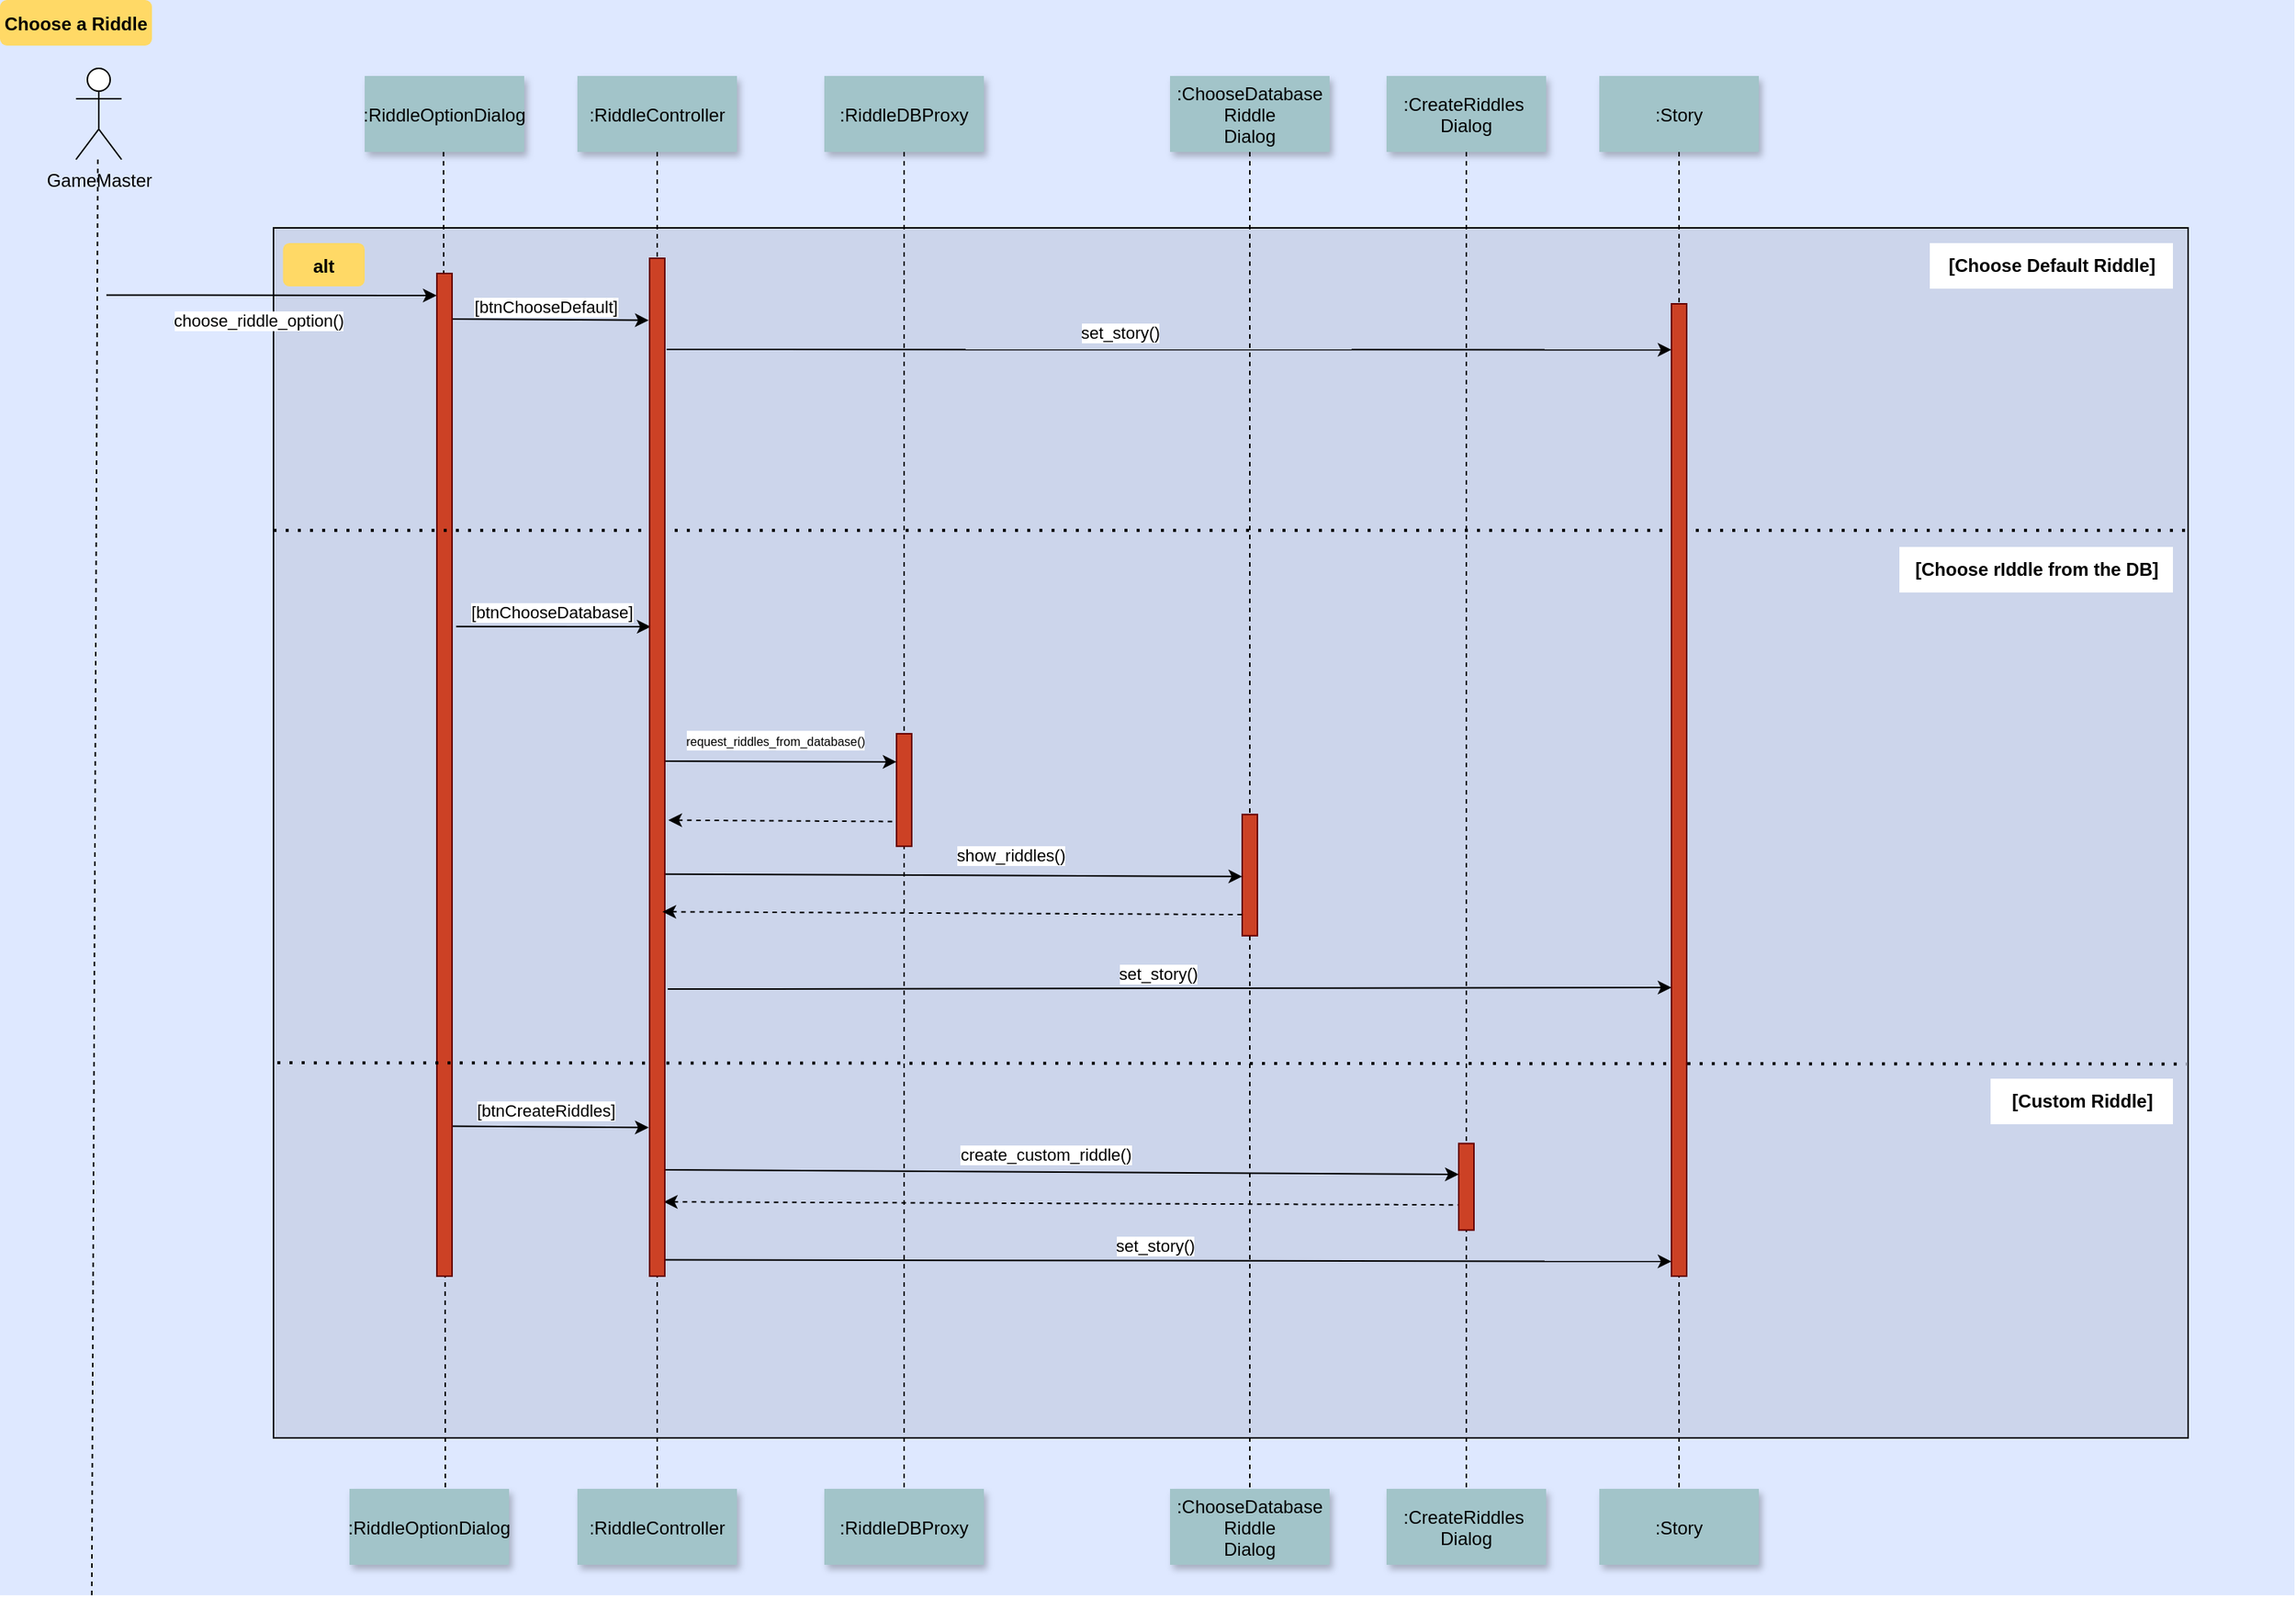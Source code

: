<mxfile version="27.0.1">
  <diagram name="Σελίδα-1" id="qIHZ1D8KuirQCYNScGXu">
    <mxGraphModel dx="512" dy="1779" grid="0" gridSize="10" guides="1" tooltips="1" connect="1" arrows="1" fold="1" page="0" pageScale="1" pageWidth="827" pageHeight="1169" math="0" shadow="0">
      <root>
        <mxCell id="0" />
        <mxCell id="1" parent="0" />
        <mxCell id="wILFVguwLSgpre8tk-Ho-1" value="" style="fillColor=#DEE8FF;strokeColor=none" vertex="1" parent="1">
          <mxGeometry x="50" y="-1140" width="1510" height="1050" as="geometry" />
        </mxCell>
        <mxCell id="wILFVguwLSgpre8tk-Ho-2" value="" style="fillColor=#CCD5EB" vertex="1" parent="1">
          <mxGeometry x="230" y="-990" width="1260" height="796.45" as="geometry" />
        </mxCell>
        <mxCell id="wILFVguwLSgpre8tk-Ho-3" value="GameMaster" style="shape=umlActor;verticalLabelPosition=bottom;verticalAlign=top;html=1;" vertex="1" parent="1">
          <mxGeometry x="100" y="-1095" width="30" height="60" as="geometry" />
        </mxCell>
        <mxCell id="wILFVguwLSgpre8tk-Ho-4" value=":RiddleOptionDialog" style="shadow=1;fillColor=#A2C4C9;strokeColor=none" vertex="1" parent="1">
          <mxGeometry x="290" y="-1090" width="105" height="50" as="geometry" />
        </mxCell>
        <mxCell id="wILFVguwLSgpre8tk-Ho-5" value="" style="edgeStyle=none;verticalLabelPosition=top;verticalAlign=bottom;entryX=-0.012;entryY=0.022;entryDx=0;entryDy=0;entryPerimeter=0;exitX=1.196;exitY=0.072;exitDx=0;exitDy=0;exitPerimeter=0;" edge="1" parent="1" target="wILFVguwLSgpre8tk-Ho-43">
          <mxGeometry x="220" y="92" width="100" height="100" as="geometry">
            <mxPoint x="120.0" y="-945.8" as="sourcePoint" />
            <mxPoint x="332.15" y="-945.8" as="targetPoint" />
          </mxGeometry>
        </mxCell>
        <mxCell id="wILFVguwLSgpre8tk-Ho-6" value="choose_riddle_option()" style="edgeLabel;html=1;align=center;verticalAlign=middle;resizable=0;points=[];" connectable="0" vertex="1" parent="wILFVguwLSgpre8tk-Ho-5">
          <mxGeometry relative="1" as="geometry">
            <mxPoint x="-9" y="16" as="offset" />
          </mxGeometry>
        </mxCell>
        <mxCell id="wILFVguwLSgpre8tk-Ho-7" value="" style="edgeStyle=none;endArrow=none;dashed=1;entryX=0.601;entryY=0.008;entryDx=0;entryDy=0;entryPerimeter=0;" edge="1" parent="1" target="wILFVguwLSgpre8tk-Ho-59">
          <mxGeometry x="614.488" y="175.0" width="100" height="100" as="geometry">
            <mxPoint x="341.88" y="-1040" as="sourcePoint" />
            <mxPoint x="342" y="-1000" as="targetPoint" />
          </mxGeometry>
        </mxCell>
        <mxCell id="wILFVguwLSgpre8tk-Ho-8" value=":RiddleController" style="shadow=1;fillColor=#A2C4C9;strokeColor=none" vertex="1" parent="1">
          <mxGeometry x="430" y="-1090" width="105" height="50" as="geometry" />
        </mxCell>
        <mxCell id="wILFVguwLSgpre8tk-Ho-9" value="" style="edgeStyle=none;verticalLabelPosition=top;verticalAlign=bottom;exitX=0.975;exitY=0.08;exitDx=0;exitDy=0;exitPerimeter=0;entryX=-0.058;entryY=0.046;entryDx=0;entryDy=0;entryPerimeter=0;" edge="1" parent="1">
          <mxGeometry x="220" y="92" width="100" height="100" as="geometry">
            <mxPoint x="347.5" y="-930" as="sourcePoint" />
            <mxPoint x="476.92" y="-929.18" as="targetPoint" />
          </mxGeometry>
        </mxCell>
        <mxCell id="wILFVguwLSgpre8tk-Ho-10" value="[btnChooseDefault]" style="edgeLabel;html=1;align=center;verticalAlign=middle;resizable=0;points=[];" connectable="0" vertex="1" parent="wILFVguwLSgpre8tk-Ho-9">
          <mxGeometry relative="1" as="geometry">
            <mxPoint x="-3" y="-9" as="offset" />
          </mxGeometry>
        </mxCell>
        <mxCell id="wILFVguwLSgpre8tk-Ho-11" value="Choose a Riddle" style="rounded=1;fontStyle=1;fillColor=#FFD966;strokeColor=none" vertex="1" parent="1">
          <mxGeometry x="50" y="-1140" width="100" height="30" as="geometry" />
        </mxCell>
        <mxCell id="wILFVguwLSgpre8tk-Ho-12" value=":ChooseDatabase&#xa;Riddle&#xa;Dialog" style="shadow=1;fillColor=#A2C4C9;strokeColor=none" vertex="1" parent="1">
          <mxGeometry x="820" y="-1090" width="105" height="50" as="geometry" />
        </mxCell>
        <mxCell id="wILFVguwLSgpre8tk-Ho-13" value="" style="edgeStyle=none;endArrow=none;dashed=1;entryX=0.5;entryY=0;entryDx=0;entryDy=0;exitX=0.5;exitY=1;exitDx=0;exitDy=0;" edge="1" parent="1" source="wILFVguwLSgpre8tk-Ho-12" target="wILFVguwLSgpre8tk-Ho-54">
          <mxGeometry x="614.488" y="195" width="100" height="100" as="geometry">
            <mxPoint x="690" y="-1010" as="sourcePoint" />
            <mxPoint x="690.28" y="-940" as="targetPoint" />
          </mxGeometry>
        </mxCell>
        <mxCell id="wILFVguwLSgpre8tk-Ho-14" value=":CreateRiddles &#xa;Dialog" style="shadow=1;fillColor=#A2C4C9;strokeColor=none" vertex="1" parent="1">
          <mxGeometry x="962.5" y="-1090" width="105" height="50" as="geometry" />
        </mxCell>
        <mxCell id="wILFVguwLSgpre8tk-Ho-15" value=":RiddleDBProxy" style="shadow=1;fillColor=#A2C4C9;strokeColor=none" vertex="1" parent="1">
          <mxGeometry x="592.5" y="-1090" width="105" height="50" as="geometry" />
        </mxCell>
        <mxCell id="wILFVguwLSgpre8tk-Ho-16" value=":Story" style="shadow=1;fillColor=#A2C4C9;strokeColor=none" vertex="1" parent="1">
          <mxGeometry x="1102.5" y="-1090" width="105" height="50" as="geometry" />
        </mxCell>
        <mxCell id="wILFVguwLSgpre8tk-Ho-17" value="" style="edgeStyle=none;endArrow=none;dashed=1;exitX=0.5;exitY=1;exitDx=0;exitDy=0;entryX=0.5;entryY=0;entryDx=0;entryDy=0;" edge="1" parent="1" source="wILFVguwLSgpre8tk-Ho-15" target="wILFVguwLSgpre8tk-Ho-55">
          <mxGeometry x="624.488" y="195" width="100" height="100" as="geometry">
            <mxPoint x="643" y="-1040" as="sourcePoint" />
            <mxPoint x="645" y="-660" as="targetPoint" />
          </mxGeometry>
        </mxCell>
        <mxCell id="wILFVguwLSgpre8tk-Ho-18" value="" style="edgeStyle=none;endArrow=none;dashed=1;exitX=0.5;exitY=1;exitDx=0;exitDy=0;" edge="1" parent="1" source="wILFVguwLSgpre8tk-Ho-49">
          <mxGeometry x="284.488" y="1095" width="100" height="100" as="geometry">
            <mxPoint x="1025" y="-1030" as="sourcePoint" />
            <mxPoint x="1155" y="-120" as="targetPoint" />
          </mxGeometry>
        </mxCell>
        <mxCell id="wILFVguwLSgpre8tk-Ho-19" value="" style="edgeStyle=none;verticalLabelPosition=top;verticalAlign=bottom;exitX=1.03;exitY=0.075;exitDx=0;exitDy=0;exitPerimeter=0;entryX=-0.095;entryY=0.032;entryDx=0;entryDy=0;entryPerimeter=0;" edge="1" parent="1">
          <mxGeometry x="220" y="112" width="100" height="100" as="geometry">
            <mxPoint x="488.75" y="-910" as="sourcePoint" />
            <mxPoint x="1150.0" y="-909.77" as="targetPoint" />
          </mxGeometry>
        </mxCell>
        <mxCell id="wILFVguwLSgpre8tk-Ho-20" value="set_story()" style="edgeLabel;html=1;align=center;verticalAlign=middle;resizable=0;points=[];" connectable="0" vertex="1" parent="wILFVguwLSgpre8tk-Ho-19">
          <mxGeometry relative="1" as="geometry">
            <mxPoint x="-32" y="-11" as="offset" />
          </mxGeometry>
        </mxCell>
        <mxCell id="wILFVguwLSgpre8tk-Ho-21" value="alt" style="rounded=1;fontStyle=1;fillColor=#FFD966;strokeColor=none" vertex="1" parent="1">
          <mxGeometry x="236.25" y="-979.996" width="53.75" height="28.495" as="geometry" />
        </mxCell>
        <mxCell id="wILFVguwLSgpre8tk-Ho-22" value="&lt;b&gt;[Choose Default Riddle]&lt;/b&gt;" style="text;html=1;align=center;verticalAlign=middle;resizable=0;points=[];autosize=1;strokeColor=none;fillColor=#FFFFFF;" vertex="1" parent="1">
          <mxGeometry x="1320" y="-979.994" width="160" height="30" as="geometry" />
        </mxCell>
        <mxCell id="wILFVguwLSgpre8tk-Ho-23" value="&lt;b&gt;[Choose rIddle from the DB]&lt;/b&gt;" style="text;html=1;align=center;verticalAlign=middle;resizable=0;points=[];autosize=1;strokeColor=none;fillColor=#FFFFFF;" vertex="1" parent="1">
          <mxGeometry x="1300" y="-779.998" width="180" height="30" as="geometry" />
        </mxCell>
        <mxCell id="wILFVguwLSgpre8tk-Ho-24" value="&lt;b&gt;[Custom Riddle]&lt;/b&gt;" style="text;html=1;align=center;verticalAlign=middle;resizable=0;points=[];autosize=1;strokeColor=none;fillColor=#FFFFFF;" vertex="1" parent="1">
          <mxGeometry x="1360" y="-429.998" width="120" height="30" as="geometry" />
        </mxCell>
        <mxCell id="wILFVguwLSgpre8tk-Ho-25" value="" style="fillColor=#CC4125;strokeColor=#660000" vertex="1" parent="1">
          <mxGeometry x="867.5" y="-603.871" width="10" height="79.785" as="geometry" />
        </mxCell>
        <mxCell id="wILFVguwLSgpre8tk-Ho-26" value="" style="edgeStyle=none;endArrow=none;dashed=1;exitX=0.5;exitY=1;exitDx=0;exitDy=0;" edge="1" parent="1" source="wILFVguwLSgpre8tk-Ho-51">
          <mxGeometry x="624.488" y="348.065" width="100" height="113.978" as="geometry">
            <mxPoint x="810" y="-1048.387" as="sourcePoint" />
            <mxPoint x="1015" y="-110" as="targetPoint" />
          </mxGeometry>
        </mxCell>
        <mxCell id="wILFVguwLSgpre8tk-Ho-27" value="" style="fillColor=#CC4125;strokeColor=#660000" vertex="1" parent="1">
          <mxGeometry x="640" y="-657.041" width="10" height="74.086" as="geometry" />
        </mxCell>
        <mxCell id="wILFVguwLSgpre8tk-Ho-28" value="" style="edgeStyle=none;verticalLabelPosition=top;verticalAlign=bottom;endArrow=none;startArrow=classic;dashed=1;entryX=0.079;entryY=0.628;entryDx=0;entryDy=0;entryPerimeter=0;exitX=0.939;exitY=0.927;exitDx=0;exitDy=0;exitPerimeter=0;" edge="1" parent="1" source="wILFVguwLSgpre8tk-Ho-58">
          <mxGeometry x="220" y="172.259" width="100" height="100" as="geometry">
            <mxPoint x="475.11" y="-350.0" as="sourcePoint" />
            <mxPoint x="1010" y="-346.9" as="targetPoint" />
          </mxGeometry>
        </mxCell>
        <mxCell id="wILFVguwLSgpre8tk-Ho-29" value="" style="edgeStyle=none;verticalLabelPosition=top;verticalAlign=bottom;endArrow=none;startArrow=classic;dashed=1;exitX=1.232;exitY=0.552;exitDx=0;exitDy=0;exitPerimeter=0;entryX=-0.076;entryY=0.78;entryDx=0;entryDy=0;entryPerimeter=0;" edge="1" parent="1" source="wILFVguwLSgpre8tk-Ho-58" target="wILFVguwLSgpre8tk-Ho-27">
          <mxGeometry x="-120" y="1072.259" width="100" height="100" as="geometry">
            <mxPoint x="472" y="-603.87" as="sourcePoint" />
            <mxPoint x="778" y="-603.87" as="targetPoint" />
          </mxGeometry>
        </mxCell>
        <mxCell id="wILFVguwLSgpre8tk-Ho-30" value="" style="edgeStyle=none;verticalLabelPosition=top;verticalAlign=bottom;exitX=1.005;exitY=0.605;exitDx=0;exitDy=0;exitPerimeter=0;labelBackgroundColor=#DAE8FC;" edge="1" parent="1" source="wILFVguwLSgpre8tk-Ho-58">
          <mxGeometry x="210" y="112" width="100" height="100" as="geometry">
            <mxPoint x="471.61" y="-564.9" as="sourcePoint" />
            <mxPoint x="867.5" y="-563.05" as="targetPoint" />
          </mxGeometry>
        </mxCell>
        <mxCell id="wILFVguwLSgpre8tk-Ho-31" value="show_riddles()" style="edgeLabel;html=1;align=center;verticalAlign=middle;resizable=0;points=[];" connectable="0" vertex="1" parent="wILFVguwLSgpre8tk-Ho-30">
          <mxGeometry relative="1" as="geometry">
            <mxPoint x="37" y="-13" as="offset" />
          </mxGeometry>
        </mxCell>
        <mxCell id="wILFVguwLSgpre8tk-Ho-32" value="" style="edgeStyle=none;verticalLabelPosition=top;verticalAlign=bottom;exitX=0.936;exitY=0.494;exitDx=0;exitDy=0;exitPerimeter=0;entryX=0;entryY=0.25;entryDx=0;entryDy=0;" edge="1" parent="1" source="wILFVguwLSgpre8tk-Ho-58" target="wILFVguwLSgpre8tk-Ho-27">
          <mxGeometry x="210" y="112" width="100" height="100" as="geometry">
            <mxPoint x="475.09" y="-634.22" as="sourcePoint" />
            <mxPoint x="640" y="-635.771" as="targetPoint" />
          </mxGeometry>
        </mxCell>
        <mxCell id="wILFVguwLSgpre8tk-Ho-33" value="&lt;font style=&quot;font-size: 8px;&quot;&gt;request_riddles_from_database()&lt;/font&gt;" style="edgeLabel;html=1;align=center;verticalAlign=middle;resizable=0;points=[];rotation=0;" connectable="0" vertex="1" parent="wILFVguwLSgpre8tk-Ho-32">
          <mxGeometry relative="1" as="geometry">
            <mxPoint x="-4" y="-14" as="offset" />
          </mxGeometry>
        </mxCell>
        <mxCell id="wILFVguwLSgpre8tk-Ho-34" value="" style="edgeStyle=none;verticalLabelPosition=top;verticalAlign=bottom;exitX=1.27;exitY=0.352;exitDx=0;exitDy=0;exitPerimeter=0;entryX=0.07;entryY=0.362;entryDx=0;entryDy=0;entryPerimeter=0;" edge="1" parent="1" source="wILFVguwLSgpre8tk-Ho-43" target="wILFVguwLSgpre8tk-Ho-58">
          <mxGeometry x="210" y="112" width="100" height="100" as="geometry">
            <mxPoint x="350" y="-729.85" as="sourcePoint" />
            <mxPoint x="473.46" y="-730" as="targetPoint" />
          </mxGeometry>
        </mxCell>
        <mxCell id="wILFVguwLSgpre8tk-Ho-35" value="[btnChooseDatabase]" style="edgeLabel;html=1;align=center;verticalAlign=middle;resizable=0;points=[];" connectable="0" vertex="1" parent="wILFVguwLSgpre8tk-Ho-34">
          <mxGeometry relative="1" as="geometry">
            <mxPoint x="-1" y="-10" as="offset" />
          </mxGeometry>
        </mxCell>
        <mxCell id="wILFVguwLSgpre8tk-Ho-36" value="" style="edgeStyle=none;verticalLabelPosition=top;verticalAlign=bottom;exitX=0.895;exitY=0.765;exitDx=0;exitDy=0;exitPerimeter=0;entryX=-0.058;entryY=0.854;entryDx=0;entryDy=0;entryPerimeter=0;" edge="1" parent="1" target="wILFVguwLSgpre8tk-Ho-58">
          <mxGeometry x="60" y="101" width="100" height="100" as="geometry">
            <mxPoint x="343.75" y="-398.71" as="sourcePoint" />
            <mxPoint x="468" y="-399" as="targetPoint" />
          </mxGeometry>
        </mxCell>
        <mxCell id="wILFVguwLSgpre8tk-Ho-37" value="[btnCreateRiddles]" style="edgeLabel;html=1;align=center;verticalAlign=middle;resizable=0;points=[];" connectable="0" vertex="1" parent="wILFVguwLSgpre8tk-Ho-36">
          <mxGeometry relative="1" as="geometry">
            <mxPoint x="-1" y="-11" as="offset" />
          </mxGeometry>
        </mxCell>
        <mxCell id="wILFVguwLSgpre8tk-Ho-38" value="" style="edgeStyle=none;verticalLabelPosition=top;verticalAlign=bottom;entryX=0.237;entryY=0.022;entryDx=0;entryDy=0;entryPerimeter=0;exitX=1.194;exitY=0.718;exitDx=0;exitDy=0;exitPerimeter=0;" edge="1" parent="1" source="wILFVguwLSgpre8tk-Ho-58">
          <mxGeometry x="220" y="112" width="100" height="100" as="geometry">
            <mxPoint x="490" y="-490" as="sourcePoint" />
            <mxPoint x="1150" y="-490" as="targetPoint" />
          </mxGeometry>
        </mxCell>
        <mxCell id="wILFVguwLSgpre8tk-Ho-39" value="set_story()" style="edgeLabel;html=1;align=center;verticalAlign=middle;resizable=0;points=[];" connectable="0" vertex="1" parent="wILFVguwLSgpre8tk-Ho-38">
          <mxGeometry relative="1" as="geometry">
            <mxPoint x="-8" y="-10" as="offset" />
          </mxGeometry>
        </mxCell>
        <mxCell id="wILFVguwLSgpre8tk-Ho-40" value="" style="edgeStyle=none;verticalLabelPosition=top;verticalAlign=bottom;exitX=1.021;exitY=0.984;exitDx=0;exitDy=0;exitPerimeter=0;" edge="1" parent="1" source="wILFVguwLSgpre8tk-Ho-58">
          <mxGeometry x="220" y="112" width="100" height="100" as="geometry">
            <mxPoint x="473" y="-310" as="sourcePoint" />
            <mxPoint x="1150" y="-309.68" as="targetPoint" />
          </mxGeometry>
        </mxCell>
        <mxCell id="wILFVguwLSgpre8tk-Ho-41" value="set_story()" style="edgeLabel;html=1;align=center;verticalAlign=middle;resizable=0;points=[];" connectable="0" vertex="1" parent="wILFVguwLSgpre8tk-Ho-40">
          <mxGeometry relative="1" as="geometry">
            <mxPoint x="-9" y="-10" as="offset" />
          </mxGeometry>
        </mxCell>
        <mxCell id="wILFVguwLSgpre8tk-Ho-42" value="" style="edgeStyle=none;endArrow=none;dashed=1;entryX=0.04;entryY=1;entryDx=0;entryDy=0;entryPerimeter=0;" edge="1" parent="1" target="wILFVguwLSgpre8tk-Ho-1">
          <mxGeometry x="614.488" y="175.0" width="100" height="100" as="geometry">
            <mxPoint x="114.38" y="-1035" as="sourcePoint" />
            <mxPoint x="114.66" y="-965" as="targetPoint" />
          </mxGeometry>
        </mxCell>
        <mxCell id="wILFVguwLSgpre8tk-Ho-43" value="" style="fillColor=#CC4125;strokeColor=#660000" vertex="1" parent="1">
          <mxGeometry x="337.5" y="-960" width="10" height="660" as="geometry" />
        </mxCell>
        <mxCell id="wILFVguwLSgpre8tk-Ho-44" value="" style="edgeStyle=none;verticalLabelPosition=top;verticalAlign=bottom;exitX=1.005;exitY=0.605;exitDx=0;exitDy=0;exitPerimeter=0;labelBackgroundColor=#DAE8FC;entryX=0;entryY=0.357;entryDx=0;entryDy=0;entryPerimeter=0;" edge="1" parent="1" target="wILFVguwLSgpre8tk-Ho-53">
          <mxGeometry x="210" y="112" width="100" height="100" as="geometry">
            <mxPoint x="487.5" y="-370" as="sourcePoint" />
            <mxPoint x="867" y="-368.05" as="targetPoint" />
          </mxGeometry>
        </mxCell>
        <mxCell id="wILFVguwLSgpre8tk-Ho-45" value="create_custom_riddle()" style="edgeLabel;html=1;align=center;verticalAlign=middle;resizable=0;points=[];" connectable="0" vertex="1" parent="wILFVguwLSgpre8tk-Ho-44">
          <mxGeometry relative="1" as="geometry">
            <mxPoint x="-11" y="-12" as="offset" />
          </mxGeometry>
        </mxCell>
        <mxCell id="wILFVguwLSgpre8tk-Ho-46" value="" style="endArrow=none;dashed=1;html=1;dashPattern=1 3;strokeWidth=2;rounded=0;exitX=0.002;exitY=0.69;exitDx=0;exitDy=0;entryX=0.999;entryY=0.691;entryDx=0;entryDy=0;entryPerimeter=0;exitPerimeter=0;" edge="1" parent="1" source="wILFVguwLSgpre8tk-Ho-2" target="wILFVguwLSgpre8tk-Ho-2">
          <mxGeometry width="50" height="50" relative="1" as="geometry">
            <mxPoint x="630" y="-440" as="sourcePoint" />
            <mxPoint x="1470" y="-440" as="targetPoint" />
          </mxGeometry>
        </mxCell>
        <mxCell id="wILFVguwLSgpre8tk-Ho-47" value="" style="endArrow=none;dashed=1;html=1;dashPattern=1 3;strokeWidth=2;rounded=0;exitX=0;exitY=0.25;exitDx=0;exitDy=0;entryX=1;entryY=0.25;entryDx=0;entryDy=0;" edge="1" parent="1" source="wILFVguwLSgpre8tk-Ho-2" target="wILFVguwLSgpre8tk-Ho-2">
          <mxGeometry width="50" height="50" relative="1" as="geometry">
            <mxPoint x="244.5" y="-790" as="sourcePoint" />
            <mxPoint x="1450" y="-790" as="targetPoint" />
          </mxGeometry>
        </mxCell>
        <mxCell id="wILFVguwLSgpre8tk-Ho-48" value="" style="edgeStyle=none;endArrow=none;dashed=1;exitX=0.5;exitY=1;exitDx=0;exitDy=0;entryX=0.5;entryY=0;entryDx=0;entryDy=0;" edge="1" parent="1" source="wILFVguwLSgpre8tk-Ho-16" target="wILFVguwLSgpre8tk-Ho-49">
          <mxGeometry x="284.488" y="1095" width="100" height="100" as="geometry">
            <mxPoint x="1154.55" y="-1020" as="sourcePoint" />
            <mxPoint x="1155" y="-180" as="targetPoint" />
          </mxGeometry>
        </mxCell>
        <mxCell id="wILFVguwLSgpre8tk-Ho-49" value=":Story" style="shadow=1;fillColor=#A2C4C9;strokeColor=none" vertex="1" parent="1">
          <mxGeometry x="1102.5" y="-160" width="105" height="50" as="geometry" />
        </mxCell>
        <mxCell id="wILFVguwLSgpre8tk-Ho-50" value="" style="edgeStyle=none;endArrow=none;dashed=1;exitX=0.5;exitY=1;exitDx=0;exitDy=0;entryX=0.5;entryY=0;entryDx=0;entryDy=0;" edge="1" parent="1" source="wILFVguwLSgpre8tk-Ho-14" target="wILFVguwLSgpre8tk-Ho-51">
          <mxGeometry x="624.488" y="348.065" width="100" height="113.978" as="geometry">
            <mxPoint x="1015" y="-1040" as="sourcePoint" />
            <mxPoint x="1015" y="-200" as="targetPoint" />
          </mxGeometry>
        </mxCell>
        <mxCell id="wILFVguwLSgpre8tk-Ho-51" value=":CreateRiddles &#xa;Dialog" style="shadow=1;fillColor=#A2C4C9;strokeColor=none" vertex="1" parent="1">
          <mxGeometry x="962.5" y="-160" width="105" height="50" as="geometry" />
        </mxCell>
        <mxCell id="wILFVguwLSgpre8tk-Ho-52" value="" style="fillColor=#CC4125;strokeColor=#660000" vertex="1" parent="1">
          <mxGeometry x="1150" y="-940" width="10" height="640" as="geometry" />
        </mxCell>
        <mxCell id="wILFVguwLSgpre8tk-Ho-53" value="" style="fillColor=#CC4125;strokeColor=#660000" vertex="1" parent="1">
          <mxGeometry x="1010" y="-387.312" width="10" height="56.989" as="geometry" />
        </mxCell>
        <mxCell id="wILFVguwLSgpre8tk-Ho-54" value=":ChooseDatabase&#xa;Riddle&#xa;Dialog" style="shadow=1;fillColor=#A2C4C9;strokeColor=none" vertex="1" parent="1">
          <mxGeometry x="820" y="-160" width="105" height="50" as="geometry" />
        </mxCell>
        <mxCell id="wILFVguwLSgpre8tk-Ho-55" value=":RiddleDBProxy" style="shadow=1;fillColor=#A2C4C9;strokeColor=none" vertex="1" parent="1">
          <mxGeometry x="592.5" y="-160" width="105" height="50" as="geometry" />
        </mxCell>
        <mxCell id="wILFVguwLSgpre8tk-Ho-56" value="" style="edgeStyle=none;endArrow=none;dashed=1;entryX=0.5;entryY=0;entryDx=0;entryDy=0;exitX=0.5;exitY=1;exitDx=0;exitDy=0;" edge="1" parent="1" source="wILFVguwLSgpre8tk-Ho-8" target="wILFVguwLSgpre8tk-Ho-57">
          <mxGeometry x="614.488" y="175.0" width="100" height="100" as="geometry">
            <mxPoint x="483" y="-1040" as="sourcePoint" />
            <mxPoint x="483" y="-87" as="targetPoint" />
          </mxGeometry>
        </mxCell>
        <mxCell id="wILFVguwLSgpre8tk-Ho-57" value=":RiddleController" style="shadow=1;fillColor=#A2C4C9;strokeColor=none" vertex="1" parent="1">
          <mxGeometry x="430" y="-160" width="105" height="50" as="geometry" />
        </mxCell>
        <mxCell id="wILFVguwLSgpre8tk-Ho-58" value="" style="fillColor=#CC4125;strokeColor=#660000" vertex="1" parent="1">
          <mxGeometry x="477.5" y="-970" width="10" height="670" as="geometry" />
        </mxCell>
        <mxCell id="wILFVguwLSgpre8tk-Ho-59" value=":RiddleOptionDialog" style="shadow=1;fillColor=#A2C4C9;strokeColor=none" vertex="1" parent="1">
          <mxGeometry x="280" y="-160" width="105" height="50" as="geometry" />
        </mxCell>
        <mxCell id="wILFVguwLSgpre8tk-Ho-60" value="" style="edgeStyle=none;verticalLabelPosition=top;verticalAlign=bottom;endArrow=none;startArrow=classic;dashed=1;exitX=0.843;exitY=0.642;exitDx=0;exitDy=0;exitPerimeter=0;entryX=0.168;entryY=0.826;entryDx=0;entryDy=0;entryPerimeter=0;" edge="1" parent="1" source="wILFVguwLSgpre8tk-Ho-58" target="wILFVguwLSgpre8tk-Ho-25">
          <mxGeometry x="-120" y="1072.259" width="100" height="100" as="geometry">
            <mxPoint x="718.5" y="-540" as="sourcePoint" />
            <mxPoint x="850" y="-530" as="targetPoint" />
          </mxGeometry>
        </mxCell>
      </root>
    </mxGraphModel>
  </diagram>
</mxfile>
